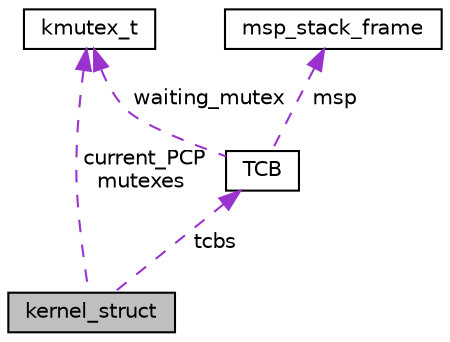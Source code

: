 digraph "kernel_struct"
{
 // LATEX_PDF_SIZE
  edge [fontname="Helvetica",fontsize="10",labelfontname="Helvetica",labelfontsize="10"];
  node [fontname="Helvetica",fontsize="10",shape=record];
  Node1 [label="kernel_struct",height=0.2,width=0.4,color="black", fillcolor="grey75", style="filled", fontcolor="black",tooltip="define structure for kernel_struct"];
  Node2 -> Node1 [dir="back",color="darkorchid3",fontsize="10",style="dashed",label=" current_PCP\nmutexes" ,fontname="Helvetica"];
  Node2 [label="kmutex_t",height=0.2,width=0.4,color="black", fillcolor="white", style="filled",URL="$structkmutex__t.html",tooltip="The struct for a mutex."];
  Node3 -> Node1 [dir="back",color="darkorchid3",fontsize="10",style="dashed",label=" tcbs" ,fontname="Helvetica"];
  Node3 [label="TCB",height=0.2,width=0.4,color="black", fillcolor="white", style="filled",URL="$structTCB.html",tooltip="define structure for TCB"];
  Node2 -> Node3 [dir="back",color="darkorchid3",fontsize="10",style="dashed",label=" waiting_mutex" ,fontname="Helvetica"];
  Node4 -> Node3 [dir="back",color="darkorchid3",fontsize="10",style="dashed",label=" msp" ,fontname="Helvetica"];
  Node4 [label="msp_stack_frame",height=0.2,width=0.4,color="black", fillcolor="white", style="filled",URL="$structmsp__stack__frame.html",tooltip="stack frame for msp"];
}
